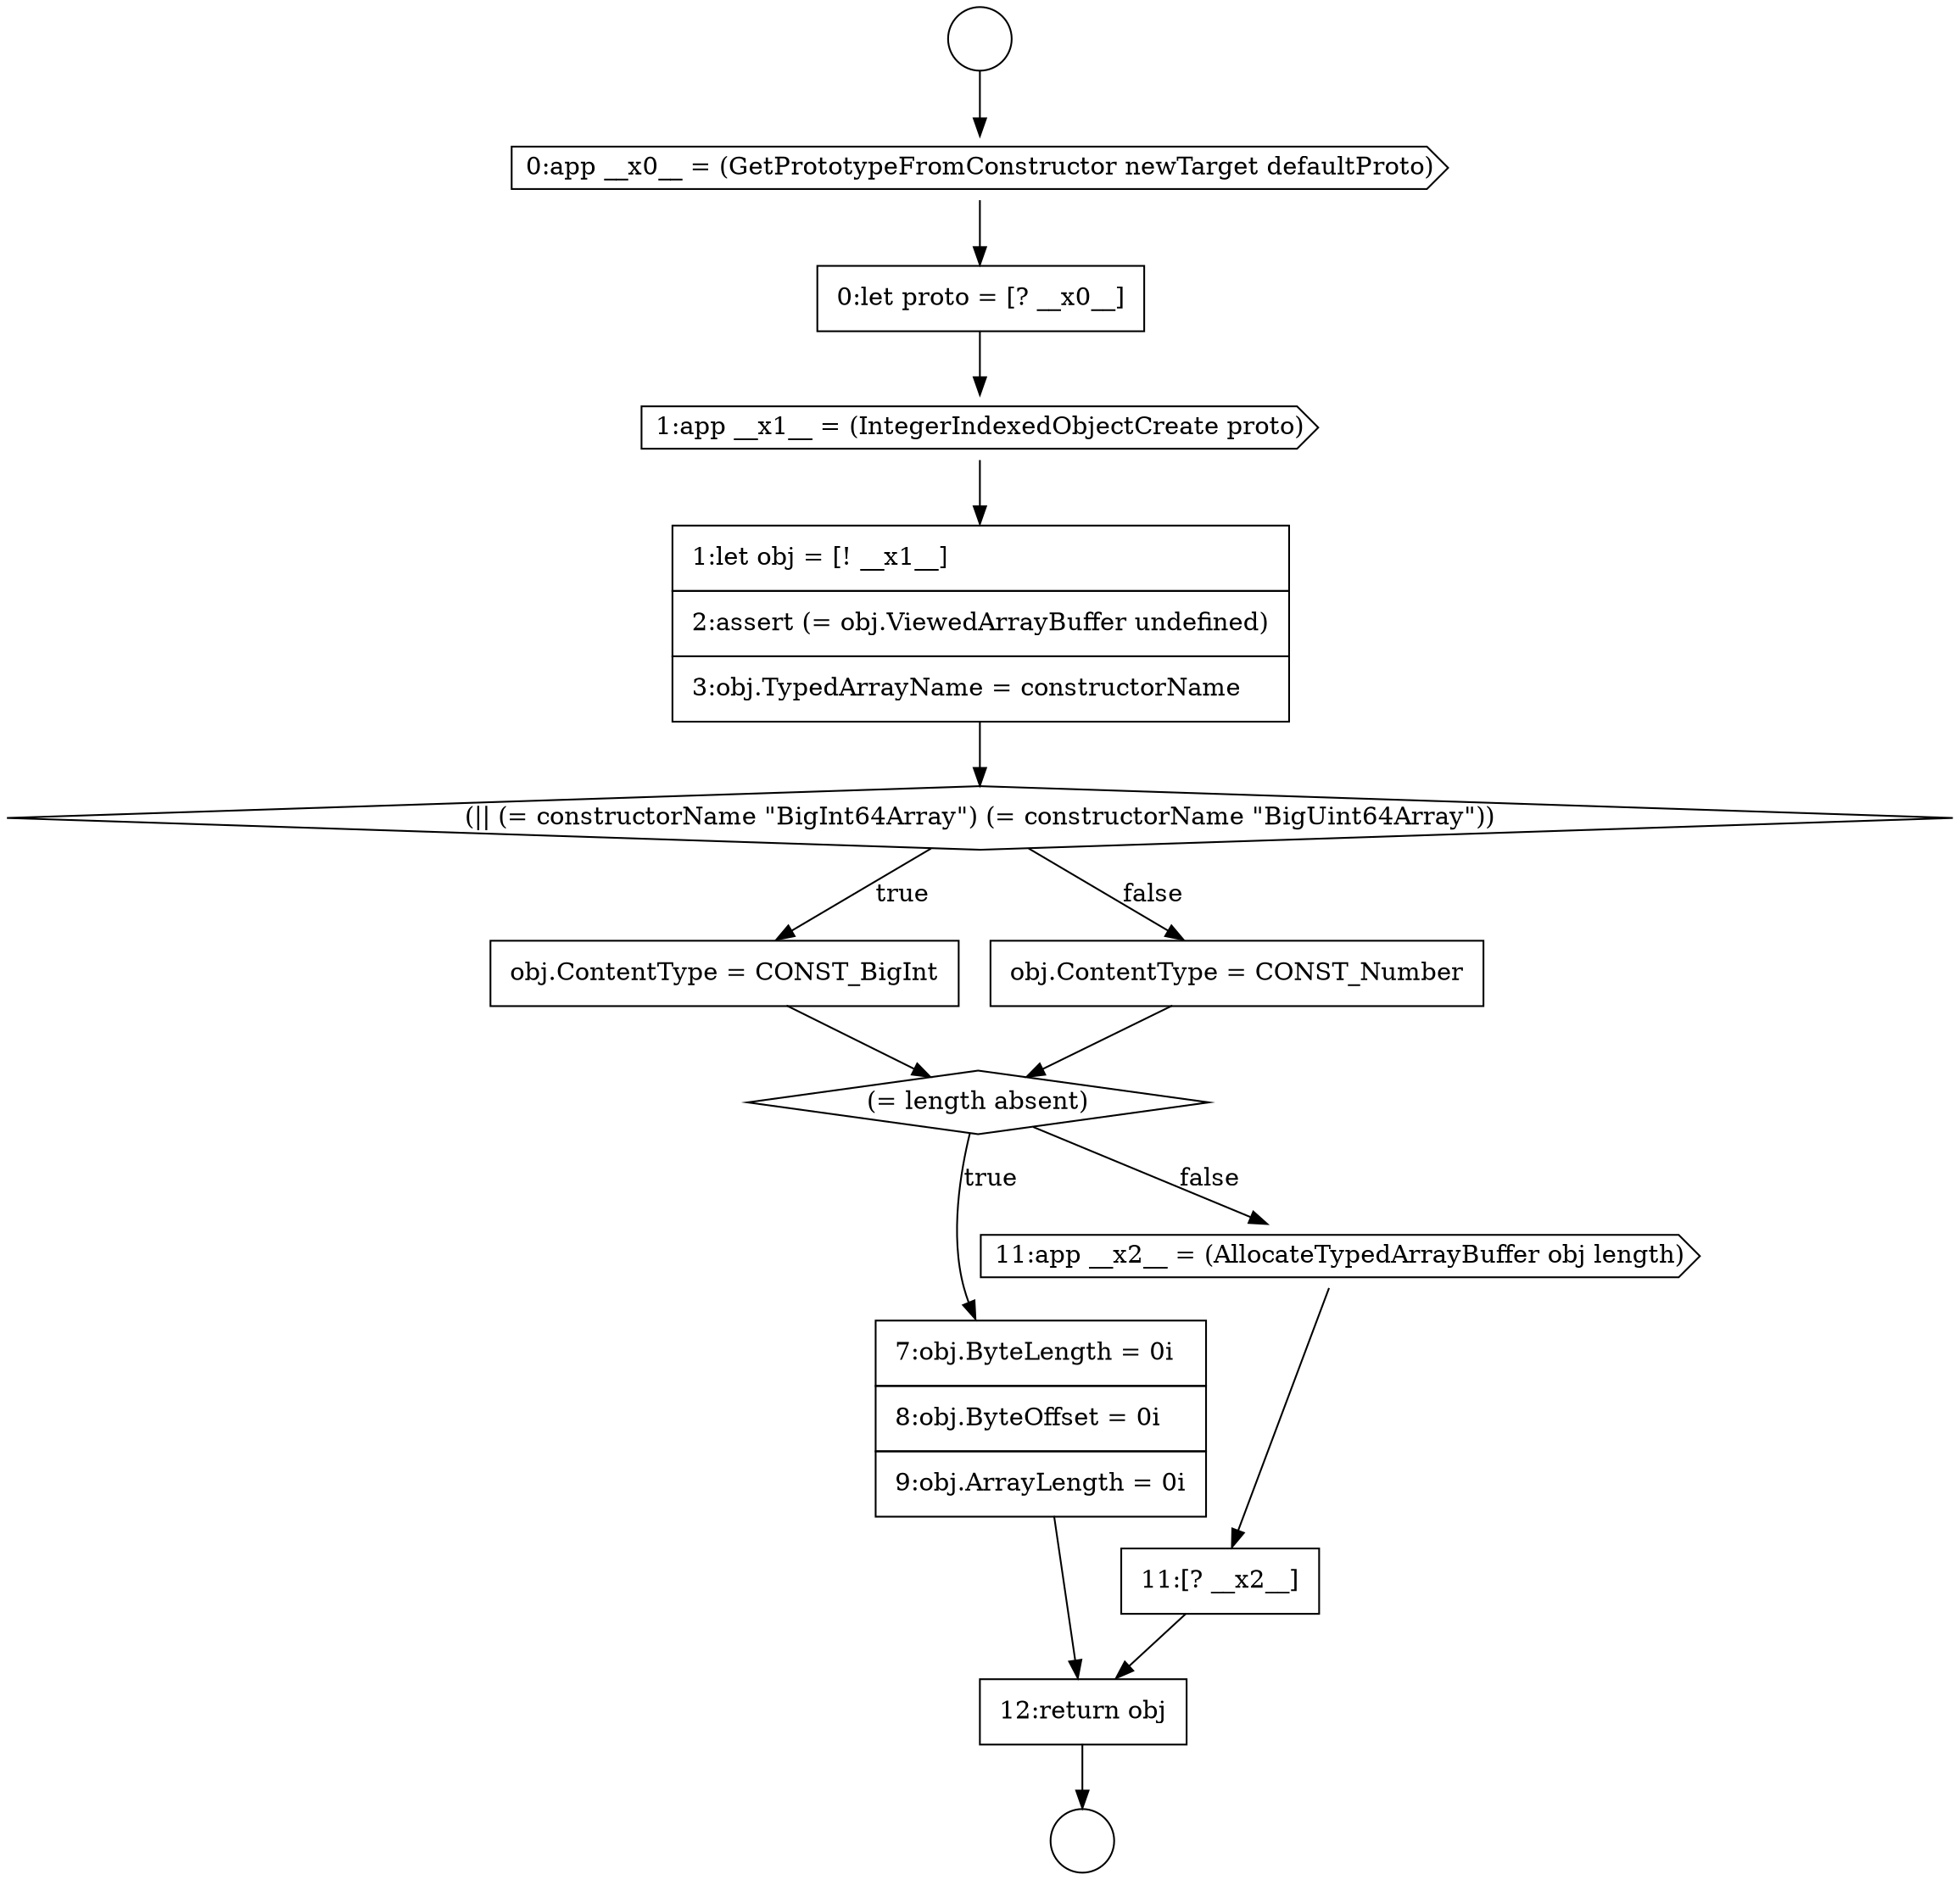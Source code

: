 digraph {
  node16817 [shape=cds, label=<<font color="black">1:app __x1__ = (IntegerIndexedObjectCreate proto)</font>> color="black" fillcolor="white" style=filled]
  node16826 [shape=none, margin=0, label=<<font color="black">
    <table border="0" cellborder="1" cellspacing="0" cellpadding="10">
      <tr><td align="left">12:return obj</td></tr>
    </table>
  </font>> color="black" fillcolor="white" style=filled]
  node16818 [shape=none, margin=0, label=<<font color="black">
    <table border="0" cellborder="1" cellspacing="0" cellpadding="10">
      <tr><td align="left">1:let obj = [! __x1__]</td></tr>
      <tr><td align="left">2:assert (= obj.ViewedArrayBuffer undefined)</td></tr>
      <tr><td align="left">3:obj.TypedArrayName = constructorName</td></tr>
    </table>
  </font>> color="black" fillcolor="white" style=filled]
  node16815 [shape=cds, label=<<font color="black">0:app __x0__ = (GetPrototypeFromConstructor newTarget defaultProto)</font>> color="black" fillcolor="white" style=filled]
  node16822 [shape=diamond, label=<<font color="black">(= length absent)</font>> color="black" fillcolor="white" style=filled]
  node16825 [shape=none, margin=0, label=<<font color="black">
    <table border="0" cellborder="1" cellspacing="0" cellpadding="10">
      <tr><td align="left">11:[? __x2__]</td></tr>
    </table>
  </font>> color="black" fillcolor="white" style=filled]
  node16823 [shape=none, margin=0, label=<<font color="black">
    <table border="0" cellborder="1" cellspacing="0" cellpadding="10">
      <tr><td align="left">7:obj.ByteLength = 0i</td></tr>
      <tr><td align="left">8:obj.ByteOffset = 0i</td></tr>
      <tr><td align="left">9:obj.ArrayLength = 0i</td></tr>
    </table>
  </font>> color="black" fillcolor="white" style=filled]
  node16819 [shape=diamond, label=<<font color="black">(|| (= constructorName &quot;BigInt64Array&quot;) (= constructorName &quot;BigUint64Array&quot;))</font>> color="black" fillcolor="white" style=filled]
  node16824 [shape=cds, label=<<font color="black">11:app __x2__ = (AllocateTypedArrayBuffer obj length)</font>> color="black" fillcolor="white" style=filled]
  node16814 [shape=circle label=" " color="black" fillcolor="white" style=filled]
  node16820 [shape=none, margin=0, label=<<font color="black">
    <table border="0" cellborder="1" cellspacing="0" cellpadding="10">
      <tr><td align="left">obj.ContentType = CONST_BigInt</td></tr>
    </table>
  </font>> color="black" fillcolor="white" style=filled]
  node16813 [shape=circle label=" " color="black" fillcolor="white" style=filled]
  node16816 [shape=none, margin=0, label=<<font color="black">
    <table border="0" cellborder="1" cellspacing="0" cellpadding="10">
      <tr><td align="left">0:let proto = [? __x0__]</td></tr>
    </table>
  </font>> color="black" fillcolor="white" style=filled]
  node16821 [shape=none, margin=0, label=<<font color="black">
    <table border="0" cellborder="1" cellspacing="0" cellpadding="10">
      <tr><td align="left">obj.ContentType = CONST_Number</td></tr>
    </table>
  </font>> color="black" fillcolor="white" style=filled]
  node16818 -> node16819 [ color="black"]
  node16820 -> node16822 [ color="black"]
  node16826 -> node16814 [ color="black"]
  node16816 -> node16817 [ color="black"]
  node16819 -> node16820 [label=<<font color="black">true</font>> color="black"]
  node16819 -> node16821 [label=<<font color="black">false</font>> color="black"]
  node16817 -> node16818 [ color="black"]
  node16813 -> node16815 [ color="black"]
  node16825 -> node16826 [ color="black"]
  node16822 -> node16823 [label=<<font color="black">true</font>> color="black"]
  node16822 -> node16824 [label=<<font color="black">false</font>> color="black"]
  node16823 -> node16826 [ color="black"]
  node16821 -> node16822 [ color="black"]
  node16815 -> node16816 [ color="black"]
  node16824 -> node16825 [ color="black"]
}
